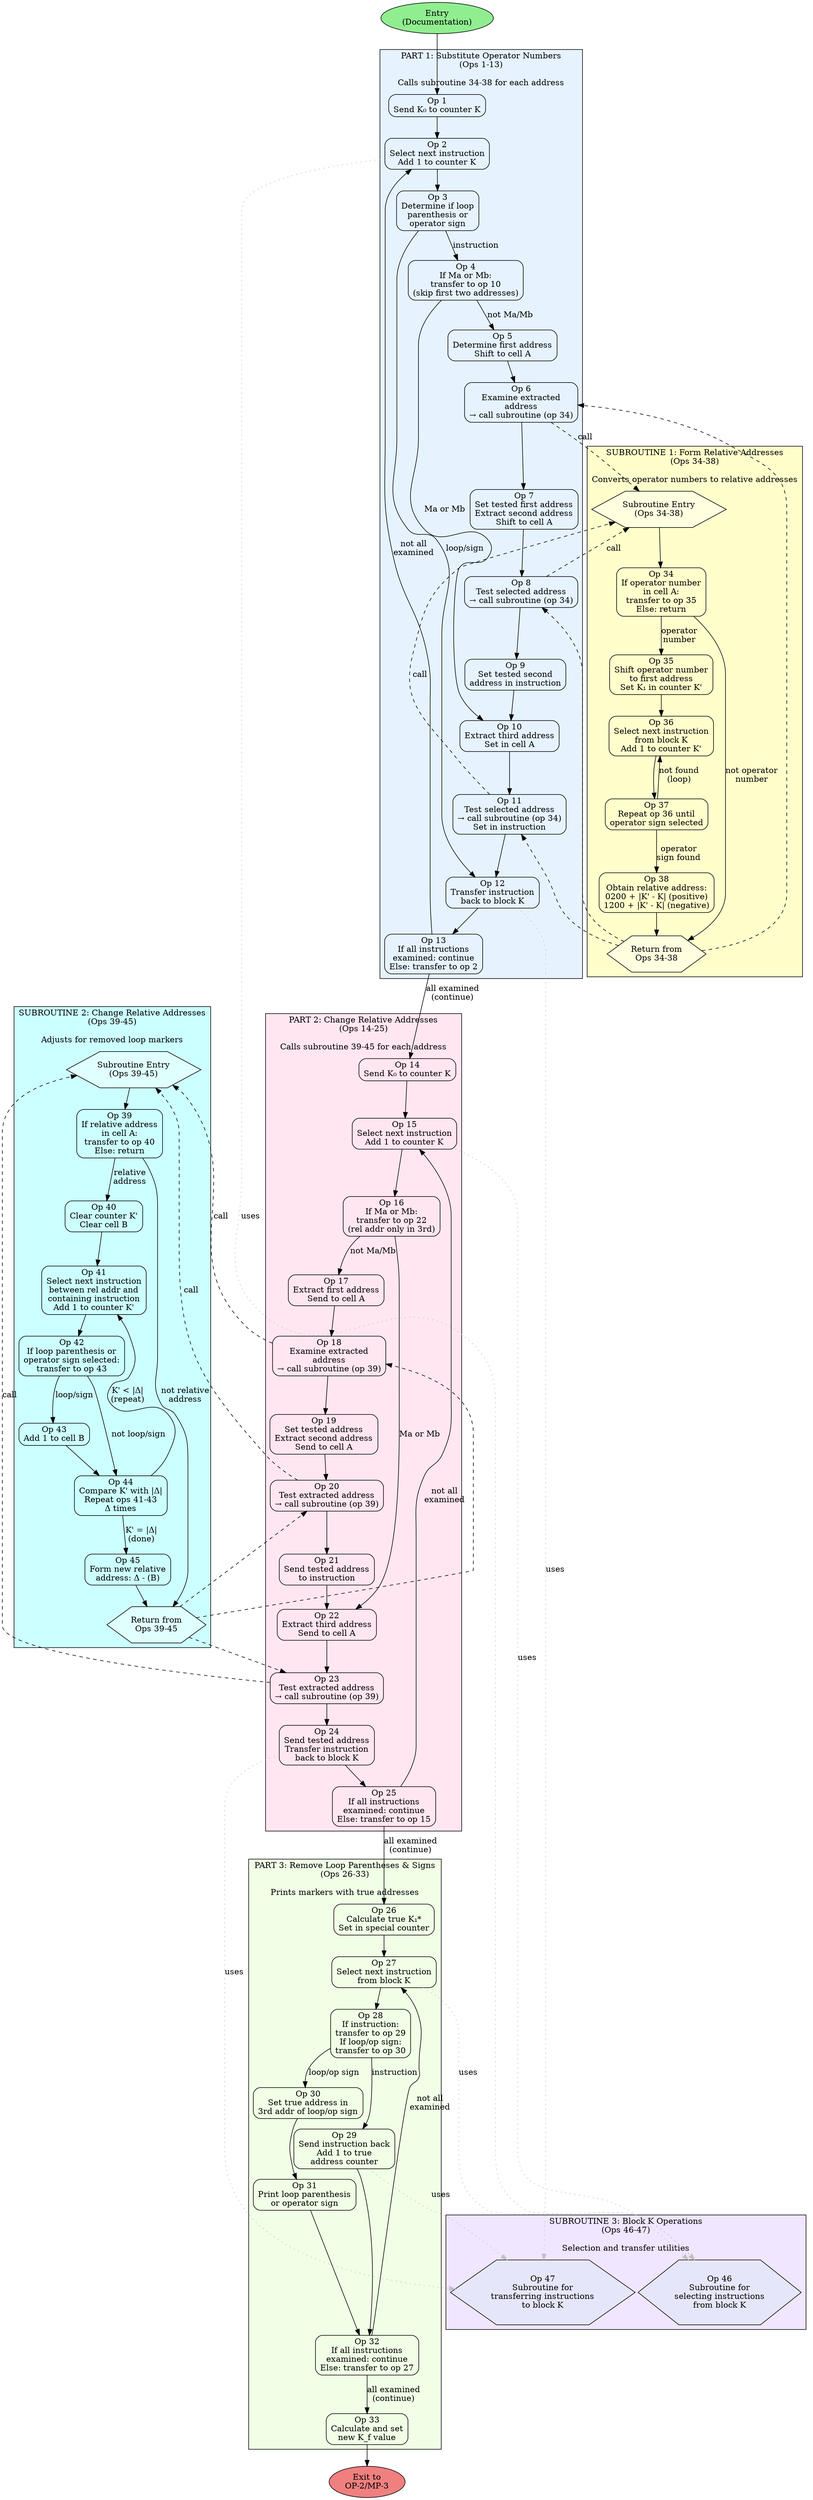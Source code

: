 digraph I_PP3_Documented_ControlFlow {
    // Graph attributes
    rankdir=TB;
    node [shape=box, style=rounded];

    // Entry point
    start [shape=ellipse, label="Entry\n(Documentation)", style=filled, fillcolor=lightgreen];

    // PART 1: Operators 1-13 (Substitution of operator numbers)
    op1 [label="Op 1\nSend K₀ to counter K"];
    op2 [label="Op 2\nSelect next instruction\nAdd 1 to counter K"];
    op3 [label="Op 3\nDetermine if loop\nparenthesis or\noperator sign"];
    op4 [label="Op 4\nIf Ma or Mb:\ntransfer to op 10\n(skip first two addresses)"];
    op5 [label="Op 5\nDetermine first address\nShift to cell A"];
    op6 [label="Op 6\nExamine extracted\naddress\n→ call subroutine (op 34)"];
    op7 [label="Op 7\nSet tested first address\nExtract second address\nShift to cell A"];
    op8 [label="Op 8\nTest selected address\n→ call subroutine (op 34)"];
    op9 [label="Op 9\nSet tested second\naddress in instruction"];
    op10 [label="Op 10\nExtract third address\nSet in cell A"];
    op11 [label="Op 11\nTest selected address\n→ call subroutine (op 34)\nSet in instruction"];
    op12 [label="Op 12\nTransfer instruction\nback to block K"];
    op13 [label="Op 13\nIf all instructions\nexamined: continue\nElse: transfer to op 2"];

    // PART 2: Operators 14-25 (Change relative addresses)
    op14 [label="Op 14\nSend K₀ to counter K"];
    op15 [label="Op 15\nSelect next instruction\nAdd 1 to counter K"];
    op16 [label="Op 16\nIf Ma or Mb:\ntransfer to op 22\n(rel addr only in 3rd)"];
    op17 [label="Op 17\nExtract first address\nSend to cell A"];
    op18 [label="Op 18\nExamine extracted\naddress\n→ call subroutine (op 39)"];
    op19 [label="Op 19\nSet tested address\nExtract second address\nSend to cell A"];
    op20 [label="Op 20\nTest extracted address\n→ call subroutine (op 39)"];
    op21 [label="Op 21\nSend tested address\nto instruction"];
    op22 [label="Op 22\nExtract third address\nSend to cell A"];
    op23 [label="Op 23\nTest extracted address\n→ call subroutine (op 39)"];
    op24 [label="Op 24\nSend tested address\nTransfer instruction\nback to block K"];
    op25 [label="Op 25\nIf all instructions\nexamined: continue\nElse: transfer to op 15"];

    // PART 3: Operators 26-33 (Remove open-parentheses and signs)
    op26 [label="Op 26\nCalculate true K₁*\nSet in special counter"];
    op27 [label="Op 27\nSelect next instruction\nfrom block K"];
    op28 [label="Op 28\nIf instruction:\ntransfer to op 29\nIf loop/op sign:\ntransfer to op 30"];
    op29 [label="Op 29\nSend instruction back\nAdd 1 to true\naddress counter"];
    op30 [label="Op 30\nSet true address in\n3rd addr of loop/op sign"];
    op31 [label="Op 31\nPrint loop parenthesis\nor operator sign"];
    op32 [label="Op 32\nIf all instructions\nexamined: continue\nElse: transfer to op 27"];
    op33 [label="Op 33\nCalculate and set\nnew K_f value"];

    // SUBROUTINE 1: Operators 34-38 (Forming relative addresses)
    sub34_entry [shape=hexagon, label="Subroutine Entry\n(Ops 34-38)", style=filled, fillcolor=lightyellow];
    op34 [label="Op 34\nIf operator number\nin cell A:\ntransfer to op 35\nElse: return"];
    op35 [label="Op 35\nShift operator number\nto first address\nSet K₁ in counter K'"];
    op36 [label="Op 36\nSelect next instruction\nfrom block K\nAdd 1 to counter K'"];
    op37 [label="Op 37\nRepeat op 36 until\noperator sign selected"];
    op38 [label="Op 38\nObtain relative address:\n0200 + |K' - K| (positive)\n1200 + |K' - K| (negative)"];
    sub34_return [shape=hexagon, label="Return from\nOps 34-38", style=filled, fillcolor=lightyellow];

    // SUBROUTINE 2: Operators 39-45 (Changing relative addresses)
    sub39_entry [shape=hexagon, label="Subroutine Entry\n(Ops 39-45)", style=filled, fillcolor=lightcyan];
    op39 [label="Op 39\nIf relative address\nin cell A:\ntransfer to op 40\nElse: return"];
    op40 [label="Op 40\nClear counter K'\nClear cell B"];
    op41 [label="Op 41\nSelect next instruction\nbetween rel addr and\ncontaining instruction\nAdd 1 to counter K'"];
    op42 [label="Op 42\nIf loop parenthesis or\noperator sign selected:\ntransfer to op 43"];
    op43 [label="Op 43\nAdd 1 to cell B"];
    op44 [label="Op 44\nCompare K' with |Δ|\nRepeat ops 41-43\nΔ times"];
    op45 [label="Op 45\nForm new relative\naddress: Δ - (B)"];
    sub39_return [shape=hexagon, label="Return from\nOps 39-45", style=filled, fillcolor=lightcyan];

    // SUBROUTINE 3: Operators 46-47 (Block K operations)
    op46 [shape=hexagon, label="Op 46\nSubroutine for\nselecting instructions\nfrom block K", style=filled, fillcolor=lavender];
    op47 [shape=hexagon, label="Op 47\nSubroutine for\ntransferring instructions\nto block K", style=filled, fillcolor=lavender];

    // Exit point
    exit [shape=ellipse, label="Exit to\nOP-2/MP-3", style=filled, fillcolor=lightcoral];

    // Main flow edges
    start -> op1;

    // Part 1: Operators 1-13
    op1 -> op2;
    op2 -> op3;
    op3 -> op4 [label="instruction"];
    op3 -> op12 [label="loop/sign"];
    op4 -> op5 [label="not Ma/Mb"];
    op4 -> op10 [label="Ma or Mb"];
    op5 -> op6;
    op6 -> sub34_entry [label="call", style=dashed];
    sub34_return -> op6 [style=dashed];
    op6 -> op7;
    op7 -> op8;
    op8 -> op9;
    op8 -> sub34_entry [label="call", style=dashed];
    sub34_return -> op8 [style=dashed];
    op9 -> op10;
    op10 -> op11;
    op11 -> op12;
    op11 -> sub34_entry [label="call", style=dashed];
    sub34_return -> op11 [style=dashed];
    op12 -> op13;
    op13 -> op2 [label="not all\nexamined"];
    op13 -> op14 [label="all examined\n(continue)"];

    // Part 2: Operators 14-25
    op14 -> op15;
    op15 -> op16;
    op16 -> op17 [label="not Ma/Mb"];
    op16 -> op22 [label="Ma or Mb"];
    op17 -> op18;
    op18 -> op19;
    op18 -> sub39_entry [label="call", style=dashed];
    sub39_return -> op18 [style=dashed];
    op19 -> op20;
    op20 -> op21;
    op20 -> sub39_entry [label="call", style=dashed];
    sub39_return -> op20 [style=dashed];
    op21 -> op22;
    op22 -> op23;
    op23 -> op24;
    op23 -> sub39_entry [label="call", style=dashed];
    sub39_return -> op23 [style=dashed];
    op24 -> op25;
    op25 -> op15 [label="not all\nexamined"];
    op25 -> op26 [label="all examined\n(continue)"];

    // Part 3: Operators 26-33
    op26 -> op27;
    op27 -> op28;
    op28 -> op29 [label="instruction"];
    op28 -> op30 [label="loop/op sign"];
    op29 -> op32;
    op30 -> op31;
    op31 -> op32;
    op32 -> op27 [label="not all\nexamined"];
    op32 -> op33 [label="all examined\n(continue)"];
    op33 -> exit;

    // Subroutine 1 (Ops 34-38)
    sub34_entry -> op34;
    op34 -> sub34_return [label="not operator\nnumber"];
    op34 -> op35 [label="operator\nnumber"];
    op35 -> op36;
    op36 -> op37;
    op37 -> op36 [label="not found\n(loop)"];
    op37 -> op38 [label="operator\nsign found"];
    op38 -> sub34_return;

    // Subroutine 2 (Ops 39-45)
    sub39_entry -> op39;
    op39 -> sub39_return [label="not relative\naddress"];
    op39 -> op40 [label="relative\naddress"];
    op40 -> op41;
    op41 -> op42;
    op42 -> op44 [label="not loop/sign"];
    op42 -> op43 [label="loop/sign"];
    op43 -> op44;
    op44 -> op41 [label="K' < |Δ|\n(repeat)"];
    op44 -> op45 [label="K' = |Δ|\n(done)"];
    op45 -> sub39_return;

    // Subroutine usage (illustrative - not exhaustive)
    op12 -> op47 [label="uses", style=dotted, color=gray];
    op2 -> op46 [label="uses", style=dotted, color=gray];
    op15 -> op46 [label="uses", style=dotted, color=gray];
    op27 -> op46 [label="uses", style=dotted, color=gray];
    op24 -> op47 [label="uses", style=dotted, color=gray];
    op29 -> op47 [label="uses", style=dotted, color=gray];

    // Subgraph clustering
    subgraph cluster_part1 {
        label = "PART 1: Substitute Operator Numbers\n(Ops 1-13)\n\nCalls subroutine 34-38 for each address";
        style = filled;
        fillcolor = "#e6f3ff";
        op1; op2; op3; op4; op5; op6; op7; op8; op9; op10; op11; op12; op13;
    }

    subgraph cluster_part2 {
        label = "PART 2: Change Relative Addresses\n(Ops 14-25)\n\nCalls subroutine 39-45 for each address";
        style = filled;
        fillcolor = "#ffe6f0";
        op14; op15; op16; op17; op18; op19; op20; op21; op22; op23; op24; op25;
    }

    subgraph cluster_part3 {
        label = "PART 3: Remove Loop Parentheses & Signs\n(Ops 26-33)\n\nPrints markers with true addresses";
        style = filled;
        fillcolor = "#f0ffe6";
        op26; op27; op28; op29; op30; op31; op32; op33;
    }

    subgraph cluster_sub1 {
        label = "SUBROUTINE 1: Form Relative Addresses\n(Ops 34-38)\n\nConverts operator numbers to relative addresses";
        style = filled;
        fillcolor = "#ffffcc";
        sub34_entry; op34; op35; op36; op37; op38; sub34_return;
    }

    subgraph cluster_sub2 {
        label = "SUBROUTINE 2: Change Relative Addresses\n(Ops 39-45)\n\nAdjusts for removed loop markers";
        style = filled;
        fillcolor = "#ccffff";
        sub39_entry; op39; op40; op41; op42; op43; op44; op45; sub39_return;
    }

    subgraph cluster_sub3 {
        label = "SUBROUTINE 3: Block K Operations\n(Ops 46-47)\n\nSelection and transfer utilities";
        style = filled;
        fillcolor = "#f0e6ff";
        op46; op47;
    }
}

